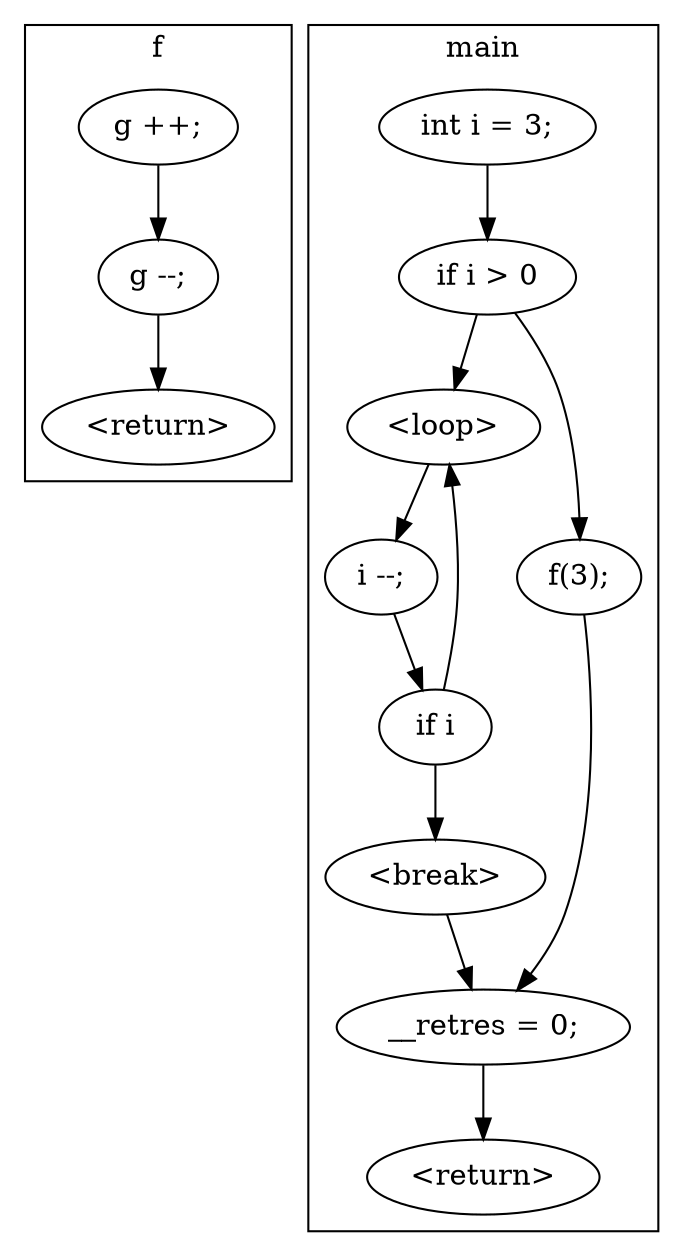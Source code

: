 digraph cfg {
  subgraph cluster_f {
    graph [label="f"];
    s1 [label="g ++;"];
    s1 -> s2;
    s2 [label="g --;"];
    s2 -> s16;
    s16 [label="<return>"];
  }
  subgraph cluster_main {
    graph [label="main"];
    s5 [label="int i = 3;"];
    s5 -> s7;
    s7 [label="if i > 0"];
    s7 -> s8;
    s7 -> s13;
    s8 [label="<loop>"];
    s8 -> s9;
    s9 [label="i --;"];
    s9 -> s10;
    s10 [label="if i"];
    s10 -> s8;
    s10 -> s11;
    s11 [label="<break>"];
    s11 -> s14;
    s13 [label="f(3);"];
    s13 -> s14;
    s14 [label="__retres = 0;"];
    s14 -> s18;
    s18 [label="<return>"];
  }
}
